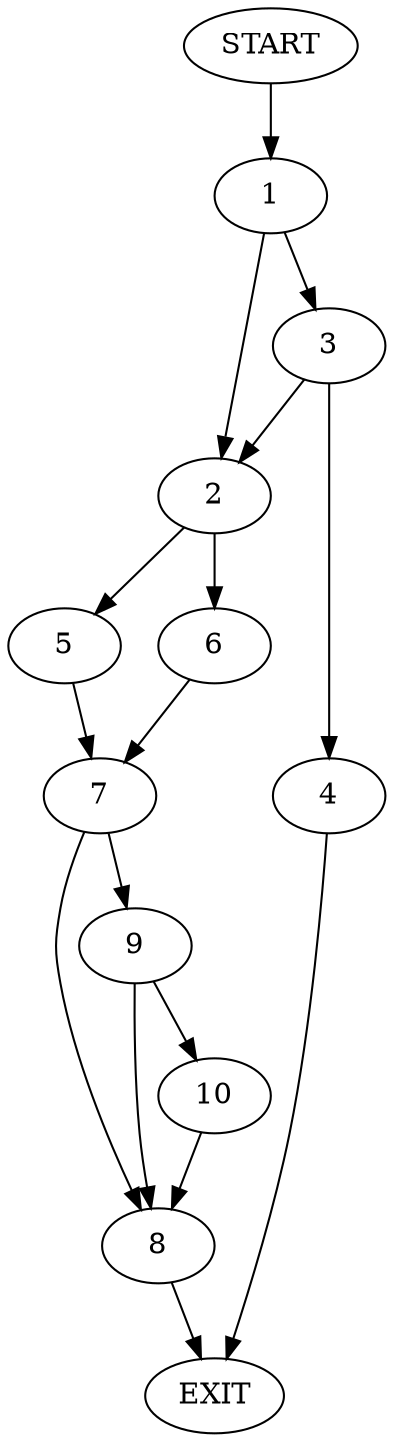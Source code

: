 digraph {
0 [label="START"]
11 [label="EXIT"]
0 -> 1
1 -> 2
1 -> 3
3 -> 2
3 -> 4
2 -> 5
2 -> 6
4 -> 11
6 -> 7
5 -> 7
7 -> 8
7 -> 9
9 -> 10
9 -> 8
8 -> 11
10 -> 8
}
